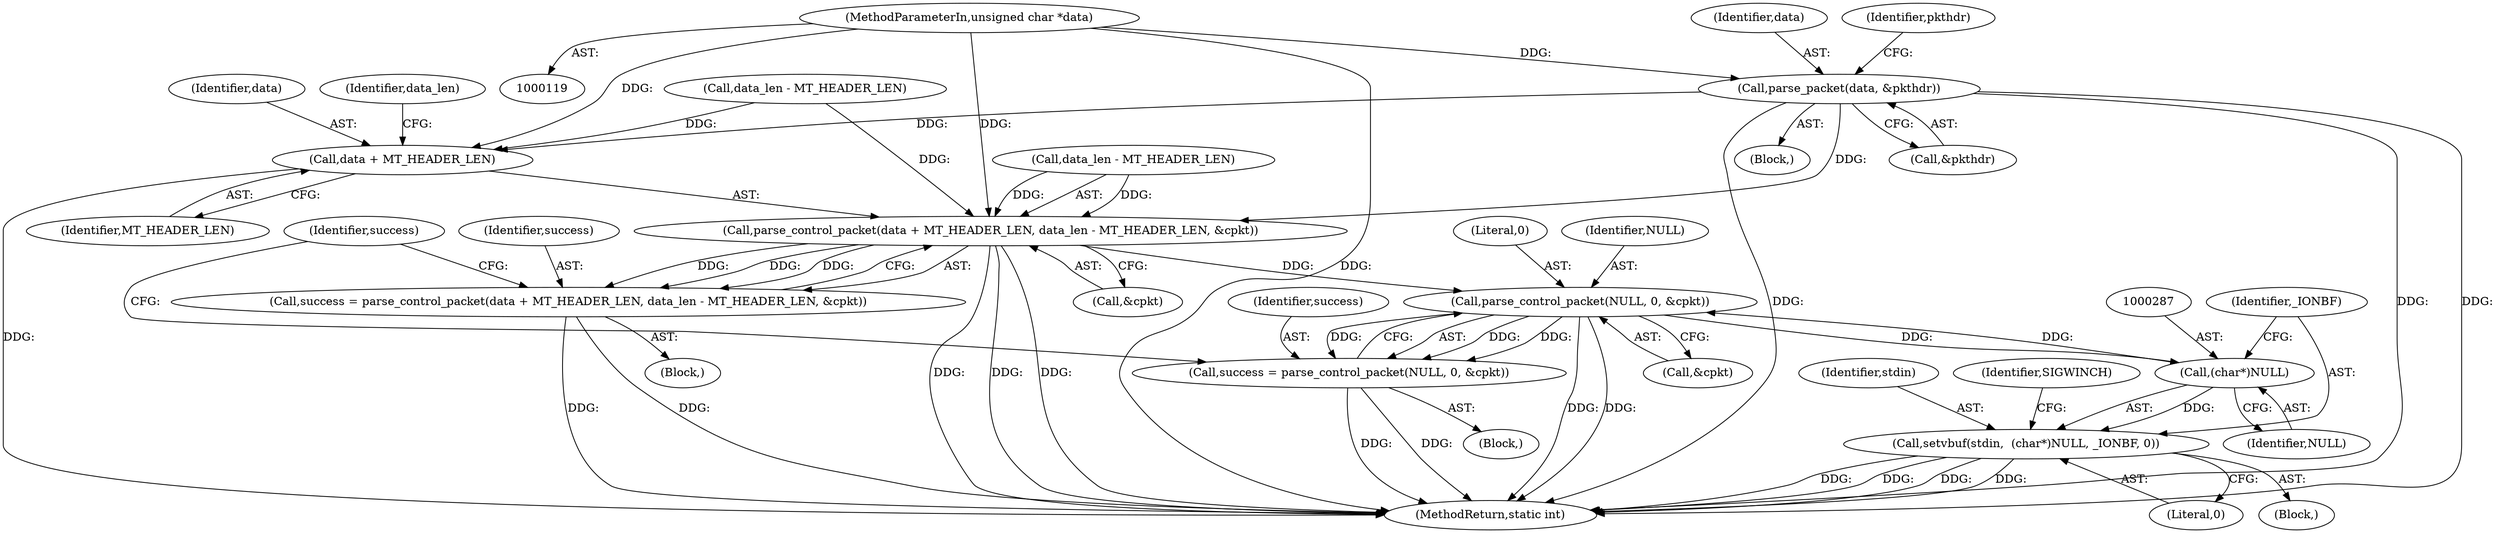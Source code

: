 digraph "0_MAC-Telnet_b69d11727d4f0f8cf719c79e3fb700f55ca03e9a@pointer" {
"1000120" [label="(MethodParameterIn,unsigned char *data)"];
"1000132" [label="(Call,parse_packet(data, &pkthdr))"];
"1000204" [label="(Call,parse_control_packet(data + MT_HEADER_LEN, data_len - MT_HEADER_LEN, &cpkt))"];
"1000202" [label="(Call,success = parse_control_packet(data + MT_HEADER_LEN, data_len - MT_HEADER_LEN, &cpkt))"];
"1000296" [label="(Call,parse_control_packet(NULL, 0, &cpkt))"];
"1000286" [label="(Call,(char*)NULL)"];
"1000284" [label="(Call,setvbuf(stdin,  (char*)NULL, _IONBF, 0))"];
"1000294" [label="(Call,success = parse_control_packet(NULL, 0, &cpkt))"];
"1000205" [label="(Call,data + MT_HEADER_LEN)"];
"1000208" [label="(Call,data_len - MT_HEADER_LEN)"];
"1000285" [label="(Identifier,stdin)"];
"1000284" [label="(Call,setvbuf(stdin,  (char*)NULL, _IONBF, 0))"];
"1000363" [label="(MethodReturn,static int)"];
"1000290" [label="(Literal,0)"];
"1000298" [label="(Literal,0)"];
"1000282" [label="(Block,)"];
"1000297" [label="(Identifier,NULL)"];
"1000207" [label="(Identifier,MT_HEADER_LEN)"];
"1000206" [label="(Identifier,data)"];
"1000288" [label="(Identifier,NULL)"];
"1000296" [label="(Call,parse_control_packet(NULL, 0, &cpkt))"];
"1000204" [label="(Call,parse_control_packet(data + MT_HEADER_LEN, data_len - MT_HEADER_LEN, &cpkt))"];
"1000286" [label="(Call,(char*)NULL)"];
"1000134" [label="(Call,&pkthdr)"];
"1000205" [label="(Call,data + MT_HEADER_LEN)"];
"1000295" [label="(Identifier,success)"];
"1000202" [label="(Call,success = parse_control_packet(data + MT_HEADER_LEN, data_len - MT_HEADER_LEN, &cpkt))"];
"1000214" [label="(Identifier,success)"];
"1000133" [label="(Identifier,data)"];
"1000209" [label="(Identifier,data_len)"];
"1000203" [label="(Identifier,success)"];
"1000122" [label="(Block,)"];
"1000170" [label="(Call,data_len - MT_HEADER_LEN)"];
"1000152" [label="(Block,)"];
"1000292" [label="(Identifier,SIGWINCH)"];
"1000211" [label="(Call,&cpkt)"];
"1000215" [label="(Block,)"];
"1000299" [label="(Call,&cpkt)"];
"1000139" [label="(Identifier,pkthdr)"];
"1000294" [label="(Call,success = parse_control_packet(NULL, 0, &cpkt))"];
"1000132" [label="(Call,parse_packet(data, &pkthdr))"];
"1000289" [label="(Identifier,_IONBF)"];
"1000120" [label="(MethodParameterIn,unsigned char *data)"];
"1000120" -> "1000119"  [label="AST: "];
"1000120" -> "1000363"  [label="DDG: "];
"1000120" -> "1000132"  [label="DDG: "];
"1000120" -> "1000204"  [label="DDG: "];
"1000120" -> "1000205"  [label="DDG: "];
"1000132" -> "1000122"  [label="AST: "];
"1000132" -> "1000134"  [label="CFG: "];
"1000133" -> "1000132"  [label="AST: "];
"1000134" -> "1000132"  [label="AST: "];
"1000139" -> "1000132"  [label="CFG: "];
"1000132" -> "1000363"  [label="DDG: "];
"1000132" -> "1000363"  [label="DDG: "];
"1000132" -> "1000363"  [label="DDG: "];
"1000132" -> "1000204"  [label="DDG: "];
"1000132" -> "1000205"  [label="DDG: "];
"1000204" -> "1000202"  [label="AST: "];
"1000204" -> "1000211"  [label="CFG: "];
"1000205" -> "1000204"  [label="AST: "];
"1000208" -> "1000204"  [label="AST: "];
"1000211" -> "1000204"  [label="AST: "];
"1000202" -> "1000204"  [label="CFG: "];
"1000204" -> "1000363"  [label="DDG: "];
"1000204" -> "1000363"  [label="DDG: "];
"1000204" -> "1000363"  [label="DDG: "];
"1000204" -> "1000202"  [label="DDG: "];
"1000204" -> "1000202"  [label="DDG: "];
"1000204" -> "1000202"  [label="DDG: "];
"1000170" -> "1000204"  [label="DDG: "];
"1000208" -> "1000204"  [label="DDG: "];
"1000208" -> "1000204"  [label="DDG: "];
"1000204" -> "1000296"  [label="DDG: "];
"1000202" -> "1000152"  [label="AST: "];
"1000203" -> "1000202"  [label="AST: "];
"1000214" -> "1000202"  [label="CFG: "];
"1000202" -> "1000363"  [label="DDG: "];
"1000202" -> "1000363"  [label="DDG: "];
"1000296" -> "1000294"  [label="AST: "];
"1000296" -> "1000299"  [label="CFG: "];
"1000297" -> "1000296"  [label="AST: "];
"1000298" -> "1000296"  [label="AST: "];
"1000299" -> "1000296"  [label="AST: "];
"1000294" -> "1000296"  [label="CFG: "];
"1000296" -> "1000363"  [label="DDG: "];
"1000296" -> "1000363"  [label="DDG: "];
"1000296" -> "1000286"  [label="DDG: "];
"1000296" -> "1000294"  [label="DDG: "];
"1000296" -> "1000294"  [label="DDG: "];
"1000296" -> "1000294"  [label="DDG: "];
"1000286" -> "1000296"  [label="DDG: "];
"1000286" -> "1000284"  [label="AST: "];
"1000286" -> "1000288"  [label="CFG: "];
"1000287" -> "1000286"  [label="AST: "];
"1000288" -> "1000286"  [label="AST: "];
"1000289" -> "1000286"  [label="CFG: "];
"1000286" -> "1000284"  [label="DDG: "];
"1000284" -> "1000282"  [label="AST: "];
"1000284" -> "1000290"  [label="CFG: "];
"1000285" -> "1000284"  [label="AST: "];
"1000289" -> "1000284"  [label="AST: "];
"1000290" -> "1000284"  [label="AST: "];
"1000292" -> "1000284"  [label="CFG: "];
"1000284" -> "1000363"  [label="DDG: "];
"1000284" -> "1000363"  [label="DDG: "];
"1000284" -> "1000363"  [label="DDG: "];
"1000284" -> "1000363"  [label="DDG: "];
"1000294" -> "1000215"  [label="AST: "];
"1000295" -> "1000294"  [label="AST: "];
"1000214" -> "1000294"  [label="CFG: "];
"1000294" -> "1000363"  [label="DDG: "];
"1000294" -> "1000363"  [label="DDG: "];
"1000205" -> "1000207"  [label="CFG: "];
"1000206" -> "1000205"  [label="AST: "];
"1000207" -> "1000205"  [label="AST: "];
"1000209" -> "1000205"  [label="CFG: "];
"1000205" -> "1000363"  [label="DDG: "];
"1000170" -> "1000205"  [label="DDG: "];
}
